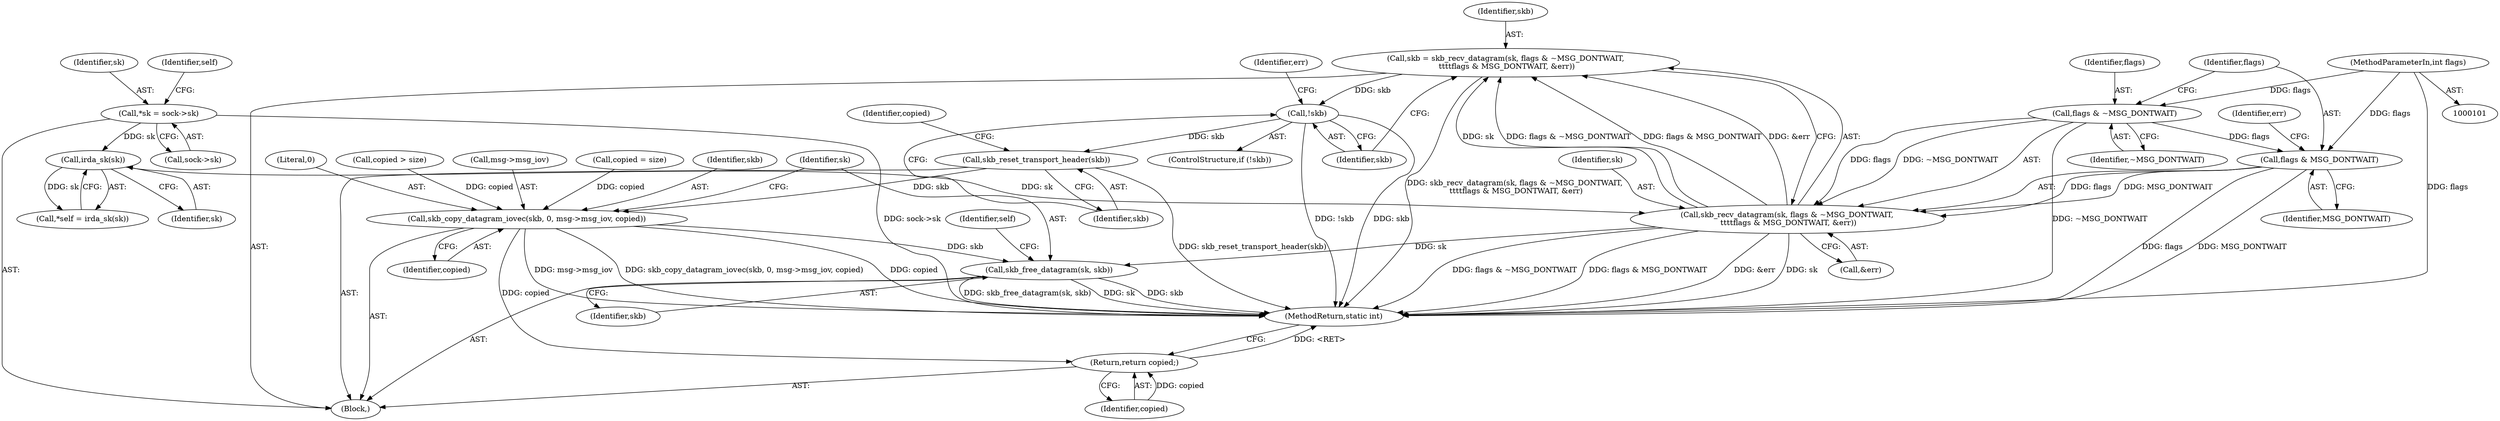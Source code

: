 digraph "0_linux_5ae94c0d2f0bed41d6718be743985d61b7f5c47d@API" {
"1000131" [label="(Call,skb = skb_recv_datagram(sk, flags & ~MSG_DONTWAIT,\n \t\t\t\tflags & MSG_DONTWAIT, &err))"];
"1000133" [label="(Call,skb_recv_datagram(sk, flags & ~MSG_DONTWAIT,\n \t\t\t\tflags & MSG_DONTWAIT, &err))"];
"1000117" [label="(Call,irda_sk(sk))"];
"1000109" [label="(Call,*sk = sock->sk)"];
"1000135" [label="(Call,flags & ~MSG_DONTWAIT)"];
"1000106" [label="(MethodParameterIn,int flags)"];
"1000138" [label="(Call,flags & MSG_DONTWAIT)"];
"1000144" [label="(Call,!skb)"];
"1000148" [label="(Call,skb_reset_transport_header(skb))"];
"1000174" [label="(Call,skb_copy_datagram_iovec(skb, 0, msg->msg_iov, copied))"];
"1000181" [label="(Call,skb_free_datagram(sk, skb))"];
"1000218" [label="(Return,return copied;)"];
"1000138" [label="(Call,flags & MSG_DONTWAIT)"];
"1000110" [label="(Identifier,sk)"];
"1000151" [label="(Identifier,copied)"];
"1000187" [label="(Identifier,self)"];
"1000147" [label="(Identifier,err)"];
"1000107" [label="(Block,)"];
"1000148" [label="(Call,skb_reset_transport_header(skb))"];
"1000183" [label="(Identifier,skb)"];
"1000145" [label="(Identifier,skb)"];
"1000132" [label="(Identifier,skb)"];
"1000106" [label="(MethodParameterIn,int flags)"];
"1000177" [label="(Call,msg->msg_iov)"];
"1000218" [label="(Return,return copied;)"];
"1000115" [label="(Call,*self = irda_sk(sk))"];
"1000140" [label="(Identifier,MSG_DONTWAIT)"];
"1000180" [label="(Identifier,copied)"];
"1000116" [label="(Identifier,self)"];
"1000175" [label="(Identifier,skb)"];
"1000220" [label="(MethodReturn,static int)"];
"1000131" [label="(Call,skb = skb_recv_datagram(sk, flags & ~MSG_DONTWAIT,\n \t\t\t\tflags & MSG_DONTWAIT, &err))"];
"1000176" [label="(Literal,0)"];
"1000137" [label="(Identifier,~MSG_DONTWAIT)"];
"1000219" [label="(Identifier,copied)"];
"1000135" [label="(Call,flags & ~MSG_DONTWAIT)"];
"1000118" [label="(Identifier,sk)"];
"1000156" [label="(Call,copied > size)"];
"1000111" [label="(Call,sock->sk)"];
"1000174" [label="(Call,skb_copy_datagram_iovec(skb, 0, msg->msg_iov, copied))"];
"1000133" [label="(Call,skb_recv_datagram(sk, flags & ~MSG_DONTWAIT,\n \t\t\t\tflags & MSG_DONTWAIT, &err))"];
"1000136" [label="(Identifier,flags)"];
"1000181" [label="(Call,skb_free_datagram(sk, skb))"];
"1000144" [label="(Call,!skb)"];
"1000149" [label="(Identifier,skb)"];
"1000142" [label="(Identifier,err)"];
"1000139" [label="(Identifier,flags)"];
"1000117" [label="(Call,irda_sk(sk))"];
"1000109" [label="(Call,*sk = sock->sk)"];
"1000182" [label="(Identifier,sk)"];
"1000141" [label="(Call,&err)"];
"1000166" [label="(Call,copied = size)"];
"1000143" [label="(ControlStructure,if (!skb))"];
"1000134" [label="(Identifier,sk)"];
"1000131" -> "1000107"  [label="AST: "];
"1000131" -> "1000133"  [label="CFG: "];
"1000132" -> "1000131"  [label="AST: "];
"1000133" -> "1000131"  [label="AST: "];
"1000145" -> "1000131"  [label="CFG: "];
"1000131" -> "1000220"  [label="DDG: skb_recv_datagram(sk, flags & ~MSG_DONTWAIT,\n \t\t\t\tflags & MSG_DONTWAIT, &err)"];
"1000133" -> "1000131"  [label="DDG: sk"];
"1000133" -> "1000131"  [label="DDG: flags & ~MSG_DONTWAIT"];
"1000133" -> "1000131"  [label="DDG: flags & MSG_DONTWAIT"];
"1000133" -> "1000131"  [label="DDG: &err"];
"1000131" -> "1000144"  [label="DDG: skb"];
"1000133" -> "1000141"  [label="CFG: "];
"1000134" -> "1000133"  [label="AST: "];
"1000135" -> "1000133"  [label="AST: "];
"1000138" -> "1000133"  [label="AST: "];
"1000141" -> "1000133"  [label="AST: "];
"1000133" -> "1000220"  [label="DDG: &err"];
"1000133" -> "1000220"  [label="DDG: sk"];
"1000133" -> "1000220"  [label="DDG: flags & ~MSG_DONTWAIT"];
"1000133" -> "1000220"  [label="DDG: flags & MSG_DONTWAIT"];
"1000117" -> "1000133"  [label="DDG: sk"];
"1000135" -> "1000133"  [label="DDG: flags"];
"1000135" -> "1000133"  [label="DDG: ~MSG_DONTWAIT"];
"1000138" -> "1000133"  [label="DDG: flags"];
"1000138" -> "1000133"  [label="DDG: MSG_DONTWAIT"];
"1000133" -> "1000181"  [label="DDG: sk"];
"1000117" -> "1000115"  [label="AST: "];
"1000117" -> "1000118"  [label="CFG: "];
"1000118" -> "1000117"  [label="AST: "];
"1000115" -> "1000117"  [label="CFG: "];
"1000117" -> "1000115"  [label="DDG: sk"];
"1000109" -> "1000117"  [label="DDG: sk"];
"1000109" -> "1000107"  [label="AST: "];
"1000109" -> "1000111"  [label="CFG: "];
"1000110" -> "1000109"  [label="AST: "];
"1000111" -> "1000109"  [label="AST: "];
"1000116" -> "1000109"  [label="CFG: "];
"1000109" -> "1000220"  [label="DDG: sock->sk"];
"1000135" -> "1000137"  [label="CFG: "];
"1000136" -> "1000135"  [label="AST: "];
"1000137" -> "1000135"  [label="AST: "];
"1000139" -> "1000135"  [label="CFG: "];
"1000135" -> "1000220"  [label="DDG: ~MSG_DONTWAIT"];
"1000106" -> "1000135"  [label="DDG: flags"];
"1000135" -> "1000138"  [label="DDG: flags"];
"1000106" -> "1000101"  [label="AST: "];
"1000106" -> "1000220"  [label="DDG: flags"];
"1000106" -> "1000138"  [label="DDG: flags"];
"1000138" -> "1000140"  [label="CFG: "];
"1000139" -> "1000138"  [label="AST: "];
"1000140" -> "1000138"  [label="AST: "];
"1000142" -> "1000138"  [label="CFG: "];
"1000138" -> "1000220"  [label="DDG: flags"];
"1000138" -> "1000220"  [label="DDG: MSG_DONTWAIT"];
"1000144" -> "1000143"  [label="AST: "];
"1000144" -> "1000145"  [label="CFG: "];
"1000145" -> "1000144"  [label="AST: "];
"1000147" -> "1000144"  [label="CFG: "];
"1000149" -> "1000144"  [label="CFG: "];
"1000144" -> "1000220"  [label="DDG: !skb"];
"1000144" -> "1000220"  [label="DDG: skb"];
"1000144" -> "1000148"  [label="DDG: skb"];
"1000148" -> "1000107"  [label="AST: "];
"1000148" -> "1000149"  [label="CFG: "];
"1000149" -> "1000148"  [label="AST: "];
"1000151" -> "1000148"  [label="CFG: "];
"1000148" -> "1000220"  [label="DDG: skb_reset_transport_header(skb)"];
"1000148" -> "1000174"  [label="DDG: skb"];
"1000174" -> "1000107"  [label="AST: "];
"1000174" -> "1000180"  [label="CFG: "];
"1000175" -> "1000174"  [label="AST: "];
"1000176" -> "1000174"  [label="AST: "];
"1000177" -> "1000174"  [label="AST: "];
"1000180" -> "1000174"  [label="AST: "];
"1000182" -> "1000174"  [label="CFG: "];
"1000174" -> "1000220"  [label="DDG: copied"];
"1000174" -> "1000220"  [label="DDG: msg->msg_iov"];
"1000174" -> "1000220"  [label="DDG: skb_copy_datagram_iovec(skb, 0, msg->msg_iov, copied)"];
"1000156" -> "1000174"  [label="DDG: copied"];
"1000166" -> "1000174"  [label="DDG: copied"];
"1000174" -> "1000181"  [label="DDG: skb"];
"1000174" -> "1000218"  [label="DDG: copied"];
"1000181" -> "1000107"  [label="AST: "];
"1000181" -> "1000183"  [label="CFG: "];
"1000182" -> "1000181"  [label="AST: "];
"1000183" -> "1000181"  [label="AST: "];
"1000187" -> "1000181"  [label="CFG: "];
"1000181" -> "1000220"  [label="DDG: skb_free_datagram(sk, skb)"];
"1000181" -> "1000220"  [label="DDG: sk"];
"1000181" -> "1000220"  [label="DDG: skb"];
"1000218" -> "1000107"  [label="AST: "];
"1000218" -> "1000219"  [label="CFG: "];
"1000219" -> "1000218"  [label="AST: "];
"1000220" -> "1000218"  [label="CFG: "];
"1000218" -> "1000220"  [label="DDG: <RET>"];
"1000219" -> "1000218"  [label="DDG: copied"];
}
